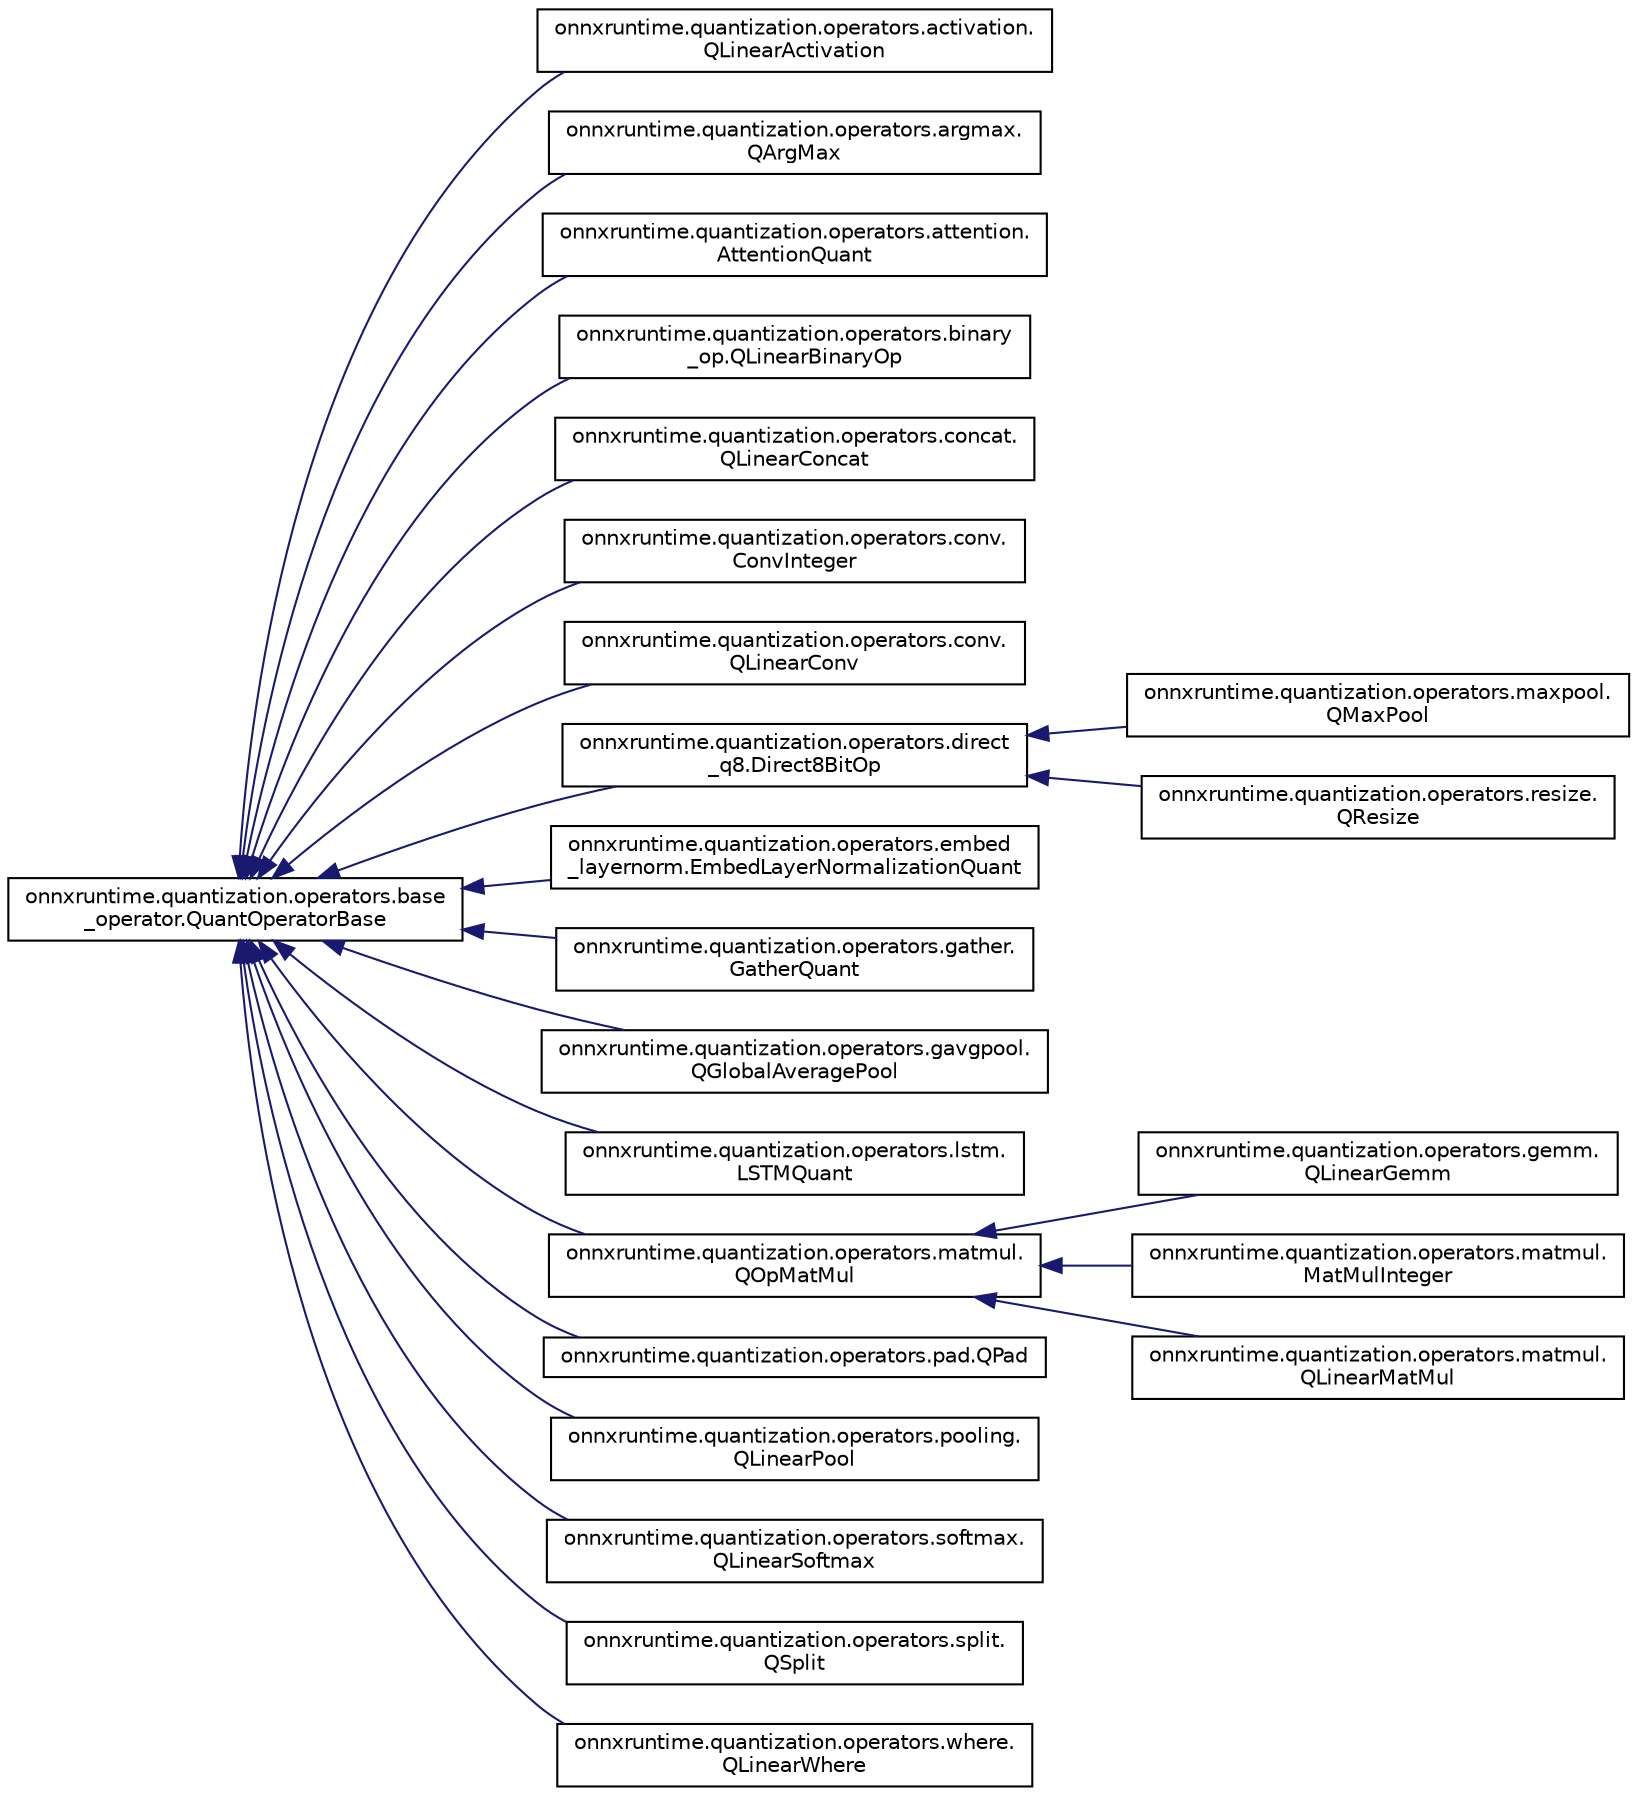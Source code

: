 digraph "Graphical Class Hierarchy"
{
 // LATEX_PDF_SIZE
  edge [fontname="Helvetica",fontsize="10",labelfontname="Helvetica",labelfontsize="10"];
  node [fontname="Helvetica",fontsize="10",shape=record];
  rankdir="LR";
  Node0 [label="onnxruntime.quantization.operators.base\l_operator.QuantOperatorBase",height=0.2,width=0.4,color="black", fillcolor="white", style="filled",URL="$classonnxruntime_1_1quantization_1_1operators_1_1base__operator_1_1QuantOperatorBase.html",tooltip=" "];
  Node0 -> Node1 [dir="back",color="midnightblue",fontsize="10",style="solid",fontname="Helvetica"];
  Node1 [label="onnxruntime.quantization.operators.activation.\lQLinearActivation",height=0.2,width=0.4,color="black", fillcolor="white", style="filled",URL="$classonnxruntime_1_1quantization_1_1operators_1_1activation_1_1QLinearActivation.html",tooltip=" "];
  Node0 -> Node2 [dir="back",color="midnightblue",fontsize="10",style="solid",fontname="Helvetica"];
  Node2 [label="onnxruntime.quantization.operators.argmax.\lQArgMax",height=0.2,width=0.4,color="black", fillcolor="white", style="filled",URL="$classonnxruntime_1_1quantization_1_1operators_1_1argmax_1_1QArgMax.html",tooltip=" "];
  Node0 -> Node3 [dir="back",color="midnightblue",fontsize="10",style="solid",fontname="Helvetica"];
  Node3 [label="onnxruntime.quantization.operators.attention.\lAttentionQuant",height=0.2,width=0.4,color="black", fillcolor="white", style="filled",URL="$classonnxruntime_1_1quantization_1_1operators_1_1attention_1_1AttentionQuant.html",tooltip=" "];
  Node0 -> Node4 [dir="back",color="midnightblue",fontsize="10",style="solid",fontname="Helvetica"];
  Node4 [label="onnxruntime.quantization.operators.binary\l_op.QLinearBinaryOp",height=0.2,width=0.4,color="black", fillcolor="white", style="filled",URL="$classonnxruntime_1_1quantization_1_1operators_1_1binary__op_1_1QLinearBinaryOp.html",tooltip=" "];
  Node0 -> Node5 [dir="back",color="midnightblue",fontsize="10",style="solid",fontname="Helvetica"];
  Node5 [label="onnxruntime.quantization.operators.concat.\lQLinearConcat",height=0.2,width=0.4,color="black", fillcolor="white", style="filled",URL="$classonnxruntime_1_1quantization_1_1operators_1_1concat_1_1QLinearConcat.html",tooltip=" "];
  Node0 -> Node6 [dir="back",color="midnightblue",fontsize="10",style="solid",fontname="Helvetica"];
  Node6 [label="onnxruntime.quantization.operators.conv.\lConvInteger",height=0.2,width=0.4,color="black", fillcolor="white", style="filled",URL="$classonnxruntime_1_1quantization_1_1operators_1_1conv_1_1ConvInteger.html",tooltip=" "];
  Node0 -> Node7 [dir="back",color="midnightblue",fontsize="10",style="solid",fontname="Helvetica"];
  Node7 [label="onnxruntime.quantization.operators.conv.\lQLinearConv",height=0.2,width=0.4,color="black", fillcolor="white", style="filled",URL="$classonnxruntime_1_1quantization_1_1operators_1_1conv_1_1QLinearConv.html",tooltip=" "];
  Node0 -> Node8 [dir="back",color="midnightblue",fontsize="10",style="solid",fontname="Helvetica"];
  Node8 [label="onnxruntime.quantization.operators.direct\l_q8.Direct8BitOp",height=0.2,width=0.4,color="black", fillcolor="white", style="filled",URL="$classonnxruntime_1_1quantization_1_1operators_1_1direct__q8_1_1Direct8BitOp.html",tooltip=" "];
  Node8 -> Node9 [dir="back",color="midnightblue",fontsize="10",style="solid",fontname="Helvetica"];
  Node9 [label="onnxruntime.quantization.operators.maxpool.\lQMaxPool",height=0.2,width=0.4,color="black", fillcolor="white", style="filled",URL="$classonnxruntime_1_1quantization_1_1operators_1_1maxpool_1_1QMaxPool.html",tooltip=" "];
  Node8 -> Node10 [dir="back",color="midnightblue",fontsize="10",style="solid",fontname="Helvetica"];
  Node10 [label="onnxruntime.quantization.operators.resize.\lQResize",height=0.2,width=0.4,color="black", fillcolor="white", style="filled",URL="$classonnxruntime_1_1quantization_1_1operators_1_1resize_1_1QResize.html",tooltip=" "];
  Node0 -> Node11 [dir="back",color="midnightblue",fontsize="10",style="solid",fontname="Helvetica"];
  Node11 [label="onnxruntime.quantization.operators.embed\l_layernorm.EmbedLayerNormalizationQuant",height=0.2,width=0.4,color="black", fillcolor="white", style="filled",URL="$classonnxruntime_1_1quantization_1_1operators_1_1embed__layernorm_1_1EmbedLayerNormalizationQuant.html",tooltip=" "];
  Node0 -> Node12 [dir="back",color="midnightblue",fontsize="10",style="solid",fontname="Helvetica"];
  Node12 [label="onnxruntime.quantization.operators.gather.\lGatherQuant",height=0.2,width=0.4,color="black", fillcolor="white", style="filled",URL="$classonnxruntime_1_1quantization_1_1operators_1_1gather_1_1GatherQuant.html",tooltip=" "];
  Node0 -> Node13 [dir="back",color="midnightblue",fontsize="10",style="solid",fontname="Helvetica"];
  Node13 [label="onnxruntime.quantization.operators.gavgpool.\lQGlobalAveragePool",height=0.2,width=0.4,color="black", fillcolor="white", style="filled",URL="$classonnxruntime_1_1quantization_1_1operators_1_1gavgpool_1_1QGlobalAveragePool.html",tooltip=" "];
  Node0 -> Node14 [dir="back",color="midnightblue",fontsize="10",style="solid",fontname="Helvetica"];
  Node14 [label="onnxruntime.quantization.operators.lstm.\lLSTMQuant",height=0.2,width=0.4,color="black", fillcolor="white", style="filled",URL="$classonnxruntime_1_1quantization_1_1operators_1_1lstm_1_1LSTMQuant.html",tooltip=" "];
  Node0 -> Node15 [dir="back",color="midnightblue",fontsize="10",style="solid",fontname="Helvetica"];
  Node15 [label="onnxruntime.quantization.operators.matmul.\lQOpMatMul",height=0.2,width=0.4,color="black", fillcolor="white", style="filled",URL="$classonnxruntime_1_1quantization_1_1operators_1_1matmul_1_1QOpMatMul.html",tooltip=" "];
  Node15 -> Node16 [dir="back",color="midnightblue",fontsize="10",style="solid",fontname="Helvetica"];
  Node16 [label="onnxruntime.quantization.operators.gemm.\lQLinearGemm",height=0.2,width=0.4,color="black", fillcolor="white", style="filled",URL="$classonnxruntime_1_1quantization_1_1operators_1_1gemm_1_1QLinearGemm.html",tooltip=" "];
  Node15 -> Node17 [dir="back",color="midnightblue",fontsize="10",style="solid",fontname="Helvetica"];
  Node17 [label="onnxruntime.quantization.operators.matmul.\lMatMulInteger",height=0.2,width=0.4,color="black", fillcolor="white", style="filled",URL="$classonnxruntime_1_1quantization_1_1operators_1_1matmul_1_1MatMulInteger.html",tooltip=" "];
  Node15 -> Node18 [dir="back",color="midnightblue",fontsize="10",style="solid",fontname="Helvetica"];
  Node18 [label="onnxruntime.quantization.operators.matmul.\lQLinearMatMul",height=0.2,width=0.4,color="black", fillcolor="white", style="filled",URL="$classonnxruntime_1_1quantization_1_1operators_1_1matmul_1_1QLinearMatMul.html",tooltip=" "];
  Node0 -> Node19 [dir="back",color="midnightblue",fontsize="10",style="solid",fontname="Helvetica"];
  Node19 [label="onnxruntime.quantization.operators.pad.QPad",height=0.2,width=0.4,color="black", fillcolor="white", style="filled",URL="$classonnxruntime_1_1quantization_1_1operators_1_1pad_1_1QPad.html",tooltip=" "];
  Node0 -> Node20 [dir="back",color="midnightblue",fontsize="10",style="solid",fontname="Helvetica"];
  Node20 [label="onnxruntime.quantization.operators.pooling.\lQLinearPool",height=0.2,width=0.4,color="black", fillcolor="white", style="filled",URL="$classonnxruntime_1_1quantization_1_1operators_1_1pooling_1_1QLinearPool.html",tooltip=" "];
  Node0 -> Node21 [dir="back",color="midnightblue",fontsize="10",style="solid",fontname="Helvetica"];
  Node21 [label="onnxruntime.quantization.operators.softmax.\lQLinearSoftmax",height=0.2,width=0.4,color="black", fillcolor="white", style="filled",URL="$classonnxruntime_1_1quantization_1_1operators_1_1softmax_1_1QLinearSoftmax.html",tooltip=" "];
  Node0 -> Node22 [dir="back",color="midnightblue",fontsize="10",style="solid",fontname="Helvetica"];
  Node22 [label="onnxruntime.quantization.operators.split.\lQSplit",height=0.2,width=0.4,color="black", fillcolor="white", style="filled",URL="$classonnxruntime_1_1quantization_1_1operators_1_1split_1_1QSplit.html",tooltip=" "];
  Node0 -> Node23 [dir="back",color="midnightblue",fontsize="10",style="solid",fontname="Helvetica"];
  Node23 [label="onnxruntime.quantization.operators.where.\lQLinearWhere",height=0.2,width=0.4,color="black", fillcolor="white", style="filled",URL="$classonnxruntime_1_1quantization_1_1operators_1_1where_1_1QLinearWhere.html",tooltip=" "];
}
